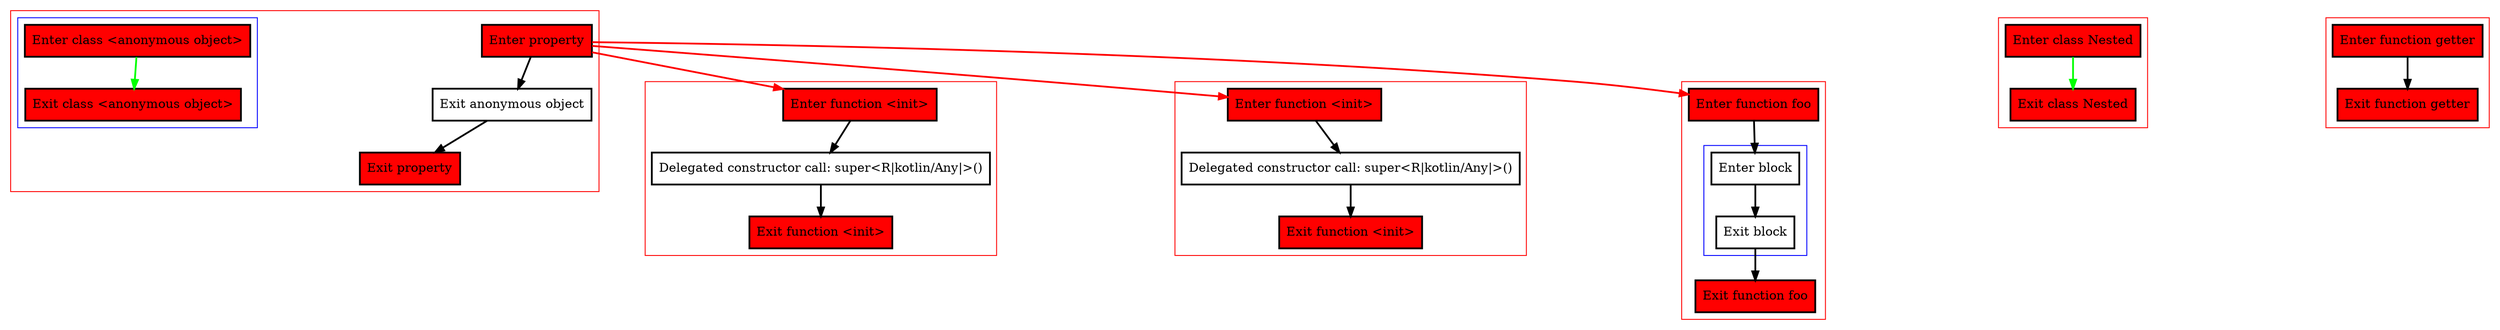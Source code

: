 digraph innerClassInAnonymousObject_kt {
    graph [nodesep=3]
    node [shape=box penwidth=2]
    edge [penwidth=2]

    subgraph cluster_0 {
        color=red
        0 [label="Enter function <init>" style="filled" fillcolor=red];
        1 [label="Delegated constructor call: super<R|kotlin/Any|>()"];
        2 [label="Exit function <init>" style="filled" fillcolor=red];
    }
    0 -> {1};
    1 -> {2};

    subgraph cluster_1 {
        color=red
        3 [label="Enter function <init>" style="filled" fillcolor=red];
        4 [label="Delegated constructor call: super<R|kotlin/Any|>()"];
        5 [label="Exit function <init>" style="filled" fillcolor=red];
    }
    3 -> {4};
    4 -> {5};

    subgraph cluster_2 {
        color=red
        6 [label="Enter function foo" style="filled" fillcolor=red];
        subgraph cluster_3 {
            color=blue
            7 [label="Enter block"];
            8 [label="Exit block"];
        }
        9 [label="Exit function foo" style="filled" fillcolor=red];
    }
    6 -> {7};
    7 -> {8};
    8 -> {9};

    subgraph cluster_4 {
        color=red
        10 [label="Enter class Nested" style="filled" fillcolor=red];
        11 [label="Exit class Nested" style="filled" fillcolor=red];
    }
    10 -> {11} [color=green];

    subgraph cluster_5 {
        color=red
        14 [label="Enter function getter" style="filled" fillcolor=red];
        15 [label="Exit function getter" style="filled" fillcolor=red];
    }
    14 -> {15};

    subgraph cluster_6 {
        color=red
        16 [label="Enter property" style="filled" fillcolor=red];
        subgraph cluster_7 {
            color=blue
            12 [label="Enter class <anonymous object>" style="filled" fillcolor=red];
            13 [label="Exit class <anonymous object>" style="filled" fillcolor=red];
        }
        17 [label="Exit anonymous object"];
        18 [label="Exit property" style="filled" fillcolor=red];
    }
    16 -> {17};
    16 -> {0 3 6} [color=red];
    17 -> {18};
    12 -> {13} [color=green];

}
